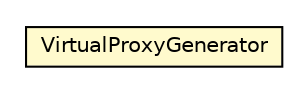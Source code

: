 #!/usr/local/bin/dot
#
# Class diagram 
# Generated by UMLGraph version 5.1 (http://www.umlgraph.org/)
#

digraph G {
	edge [fontname="Helvetica",fontsize=10,labelfontname="Helvetica",labelfontsize=10];
	node [fontname="Helvetica",fontsize=10,shape=plaintext];
	nodesep=0.25;
	ranksep=0.5;
	// org.androidtransfuse.gen.proxy.VirtualProxyGenerator
	c83234 [label=<<table title="org.androidtransfuse.gen.proxy.VirtualProxyGenerator" border="0" cellborder="1" cellspacing="0" cellpadding="2" port="p" bgcolor="lemonChiffon" href="./VirtualProxyGenerator.html">
		<tr><td><table border="0" cellspacing="0" cellpadding="1">
<tr><td align="center" balign="center"> VirtualProxyGenerator </td></tr>
		</table></td></tr>
		</table>>, fontname="Helvetica", fontcolor="black", fontsize=10.0];
}

